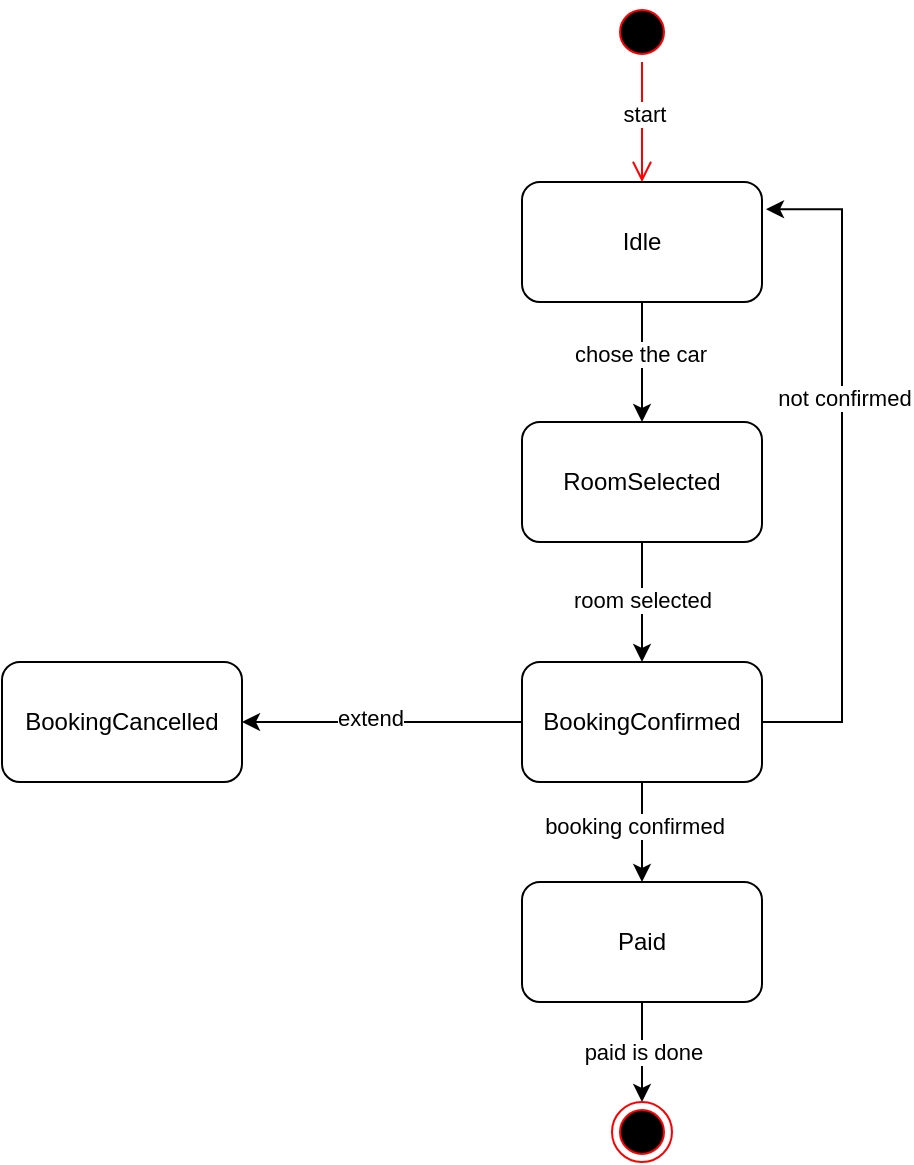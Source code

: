<mxfile version="25.0.0">
  <diagram name="Страница — 1" id="4ilk1ay-T0fmQuKLii4e">
    <mxGraphModel dx="2327" dy="1922" grid="1" gridSize="10" guides="1" tooltips="1" connect="1" arrows="1" fold="1" page="1" pageScale="1" pageWidth="827" pageHeight="1169" math="0" shadow="0">
      <root>
        <mxCell id="0" />
        <mxCell id="1" parent="0" />
        <mxCell id="8sLPWAi_wYvGMAKYdUEo-1" style="edgeStyle=orthogonalEdgeStyle;rounded=0;orthogonalLoop=1;jettySize=auto;html=1;entryX=0.5;entryY=0;entryDx=0;entryDy=0;" edge="1" parent="1" source="8sLPWAi_wYvGMAKYdUEo-3" target="8sLPWAi_wYvGMAKYdUEo-6">
          <mxGeometry relative="1" as="geometry" />
        </mxCell>
        <mxCell id="8sLPWAi_wYvGMAKYdUEo-2" value="chose the car" style="edgeLabel;html=1;align=center;verticalAlign=middle;resizable=0;points=[];" vertex="1" connectable="0" parent="8sLPWAi_wYvGMAKYdUEo-1">
          <mxGeometry x="-0.139" y="-1" relative="1" as="geometry">
            <mxPoint as="offset" />
          </mxGeometry>
        </mxCell>
        <mxCell id="8sLPWAi_wYvGMAKYdUEo-3" value="Idle" style="rounded=1;whiteSpace=wrap;html=1;" vertex="1" parent="1">
          <mxGeometry x="160" y="80" width="120" height="60" as="geometry" />
        </mxCell>
        <mxCell id="8sLPWAi_wYvGMAKYdUEo-4" style="edgeStyle=orthogonalEdgeStyle;rounded=0;orthogonalLoop=1;jettySize=auto;html=1;entryX=0.5;entryY=0;entryDx=0;entryDy=0;" edge="1" parent="1" source="8sLPWAi_wYvGMAKYdUEo-6" target="8sLPWAi_wYvGMAKYdUEo-9">
          <mxGeometry relative="1" as="geometry" />
        </mxCell>
        <mxCell id="8sLPWAi_wYvGMAKYdUEo-5" value="room selected" style="edgeLabel;html=1;align=center;verticalAlign=middle;resizable=0;points=[];" vertex="1" connectable="0" parent="8sLPWAi_wYvGMAKYdUEo-4">
          <mxGeometry x="-0.056" relative="1" as="geometry">
            <mxPoint as="offset" />
          </mxGeometry>
        </mxCell>
        <mxCell id="8sLPWAi_wYvGMAKYdUEo-6" value="RoomSelected" style="rounded=1;whiteSpace=wrap;html=1;" vertex="1" parent="1">
          <mxGeometry x="160" y="200" width="120" height="60" as="geometry" />
        </mxCell>
        <mxCell id="8sLPWAi_wYvGMAKYdUEo-7" style="edgeStyle=orthogonalEdgeStyle;rounded=0;orthogonalLoop=1;jettySize=auto;html=1;exitX=0.5;exitY=1;exitDx=0;exitDy=0;" edge="1" parent="1" source="8sLPWAi_wYvGMAKYdUEo-9" target="8sLPWAi_wYvGMAKYdUEo-14">
          <mxGeometry relative="1" as="geometry" />
        </mxCell>
        <mxCell id="8sLPWAi_wYvGMAKYdUEo-8" value="booking confirmed" style="edgeLabel;html=1;align=center;verticalAlign=middle;resizable=0;points=[];" vertex="1" connectable="0" parent="8sLPWAi_wYvGMAKYdUEo-7">
          <mxGeometry x="-0.133" y="-4" relative="1" as="geometry">
            <mxPoint as="offset" />
          </mxGeometry>
        </mxCell>
        <mxCell id="8sLPWAi_wYvGMAKYdUEo-26" style="edgeStyle=orthogonalEdgeStyle;rounded=0;orthogonalLoop=1;jettySize=auto;html=1;exitX=0;exitY=0.5;exitDx=0;exitDy=0;" edge="1" parent="1" source="8sLPWAi_wYvGMAKYdUEo-9" target="8sLPWAi_wYvGMAKYdUEo-24">
          <mxGeometry relative="1" as="geometry" />
        </mxCell>
        <mxCell id="8sLPWAi_wYvGMAKYdUEo-27" value="extend" style="edgeLabel;html=1;align=center;verticalAlign=middle;resizable=0;points=[];" vertex="1" connectable="0" parent="8sLPWAi_wYvGMAKYdUEo-26">
          <mxGeometry x="0.083" y="-2" relative="1" as="geometry">
            <mxPoint as="offset" />
          </mxGeometry>
        </mxCell>
        <mxCell id="8sLPWAi_wYvGMAKYdUEo-9" value="BookingConfirmed" style="rounded=1;whiteSpace=wrap;html=1;" vertex="1" parent="1">
          <mxGeometry x="160" y="320" width="120" height="60" as="geometry" />
        </mxCell>
        <mxCell id="8sLPWAi_wYvGMAKYdUEo-10" style="edgeStyle=orthogonalEdgeStyle;rounded=0;orthogonalLoop=1;jettySize=auto;html=1;exitX=1;exitY=0.5;exitDx=0;exitDy=0;" edge="1" parent="1">
          <mxGeometry relative="1" as="geometry">
            <mxPoint x="280" y="350" as="sourcePoint" />
            <mxPoint x="282" y="93.609" as="targetPoint" />
            <Array as="points">
              <mxPoint x="320" y="350" />
              <mxPoint x="320" y="94" />
            </Array>
          </mxGeometry>
        </mxCell>
        <mxCell id="8sLPWAi_wYvGMAKYdUEo-11" value="not confirmed" style="edgeLabel;html=1;align=center;verticalAlign=middle;resizable=0;points=[];" vertex="1" connectable="0" parent="8sLPWAi_wYvGMAKYdUEo-10">
          <mxGeometry x="0.209" y="-1" relative="1" as="geometry">
            <mxPoint as="offset" />
          </mxGeometry>
        </mxCell>
        <mxCell id="8sLPWAi_wYvGMAKYdUEo-20" style="edgeStyle=orthogonalEdgeStyle;rounded=0;orthogonalLoop=1;jettySize=auto;html=1;exitX=0.5;exitY=1;exitDx=0;exitDy=0;" edge="1" parent="1" source="8sLPWAi_wYvGMAKYdUEo-14">
          <mxGeometry relative="1" as="geometry">
            <mxPoint x="220" y="540" as="targetPoint" />
          </mxGeometry>
        </mxCell>
        <mxCell id="8sLPWAi_wYvGMAKYdUEo-21" value="paid is done&amp;nbsp;" style="edgeLabel;html=1;align=center;verticalAlign=middle;resizable=0;points=[];" vertex="1" connectable="0" parent="8sLPWAi_wYvGMAKYdUEo-20">
          <mxGeometry x="-0.024" y="2" relative="1" as="geometry">
            <mxPoint as="offset" />
          </mxGeometry>
        </mxCell>
        <mxCell id="8sLPWAi_wYvGMAKYdUEo-14" value="Paid" style="rounded=1;whiteSpace=wrap;html=1;" vertex="1" parent="1">
          <mxGeometry x="160" y="430" width="120" height="60" as="geometry" />
        </mxCell>
        <mxCell id="8sLPWAi_wYvGMAKYdUEo-16" value="" style="ellipse;html=1;shape=startState;fillColor=#000000;strokeColor=#ff0000;" vertex="1" parent="1">
          <mxGeometry x="205" y="-10" width="30" height="30" as="geometry" />
        </mxCell>
        <mxCell id="8sLPWAi_wYvGMAKYdUEo-17" value="" style="edgeStyle=orthogonalEdgeStyle;html=1;verticalAlign=bottom;endArrow=open;endSize=8;strokeColor=#ff0000;rounded=0;" edge="1" parent="1" source="8sLPWAi_wYvGMAKYdUEo-16">
          <mxGeometry relative="1" as="geometry">
            <mxPoint x="220" y="80" as="targetPoint" />
          </mxGeometry>
        </mxCell>
        <mxCell id="8sLPWAi_wYvGMAKYdUEo-18" value="start" style="edgeLabel;html=1;align=center;verticalAlign=middle;resizable=0;points=[];" vertex="1" connectable="0" parent="8sLPWAi_wYvGMAKYdUEo-17">
          <mxGeometry x="-0.157" y="1" relative="1" as="geometry">
            <mxPoint as="offset" />
          </mxGeometry>
        </mxCell>
        <mxCell id="8sLPWAi_wYvGMAKYdUEo-24" value="BookingCancelled" style="rounded=1;whiteSpace=wrap;html=1;" vertex="1" parent="1">
          <mxGeometry x="-100" y="320" width="120" height="60" as="geometry" />
        </mxCell>
        <mxCell id="8sLPWAi_wYvGMAKYdUEo-28" value="" style="ellipse;html=1;shape=endState;fillColor=#000000;strokeColor=#ff0000;" vertex="1" parent="1">
          <mxGeometry x="205" y="540" width="30" height="30" as="geometry" />
        </mxCell>
      </root>
    </mxGraphModel>
  </diagram>
</mxfile>
